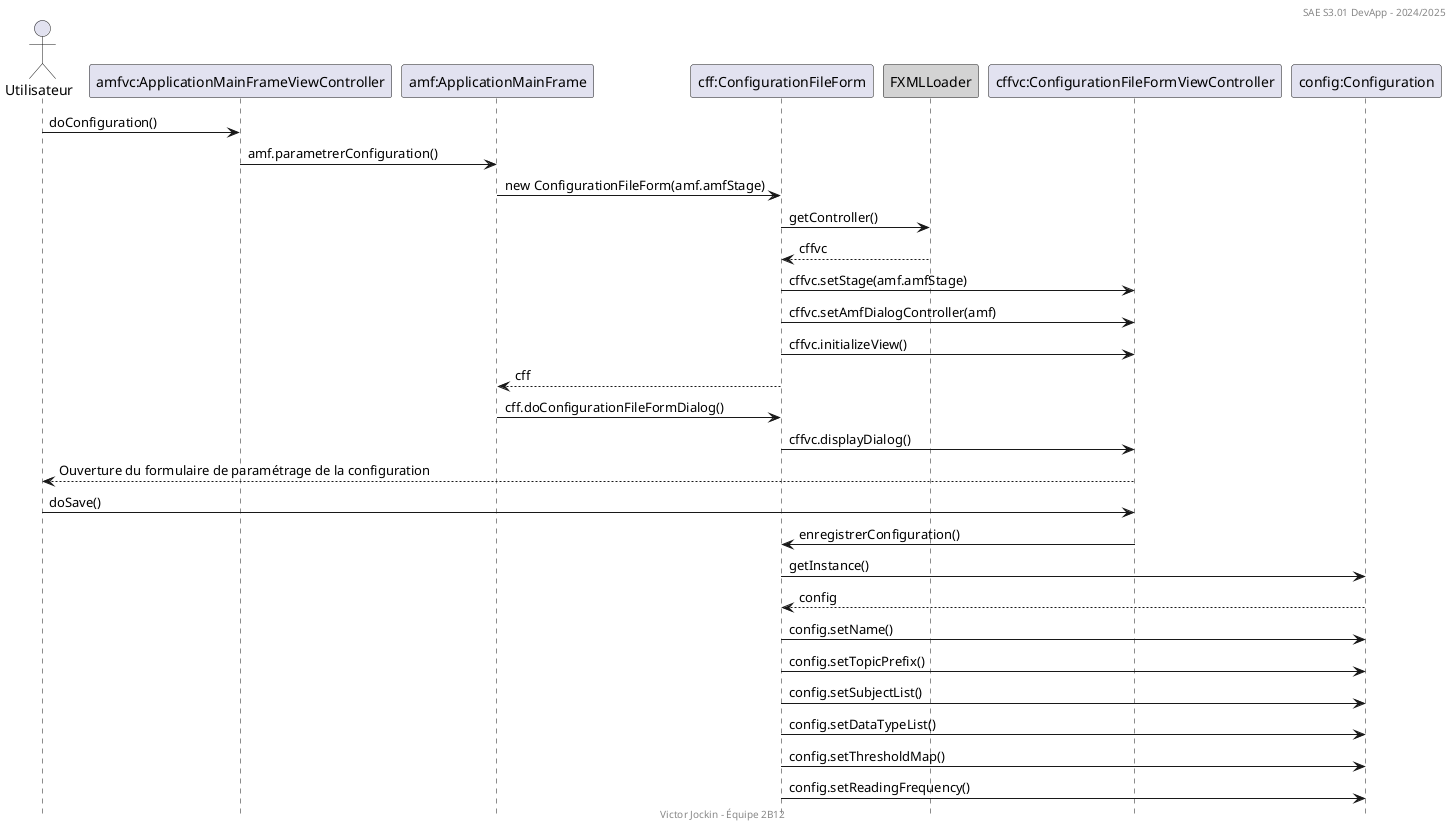 @startuml
header SAE S3.01 DevApp - 2024/2025
actor Utilisateur as u
participant "amfvc:ApplicationMainFrameViewController" as amfvc
participant "amf:ApplicationMainFrame" as amf
participant "cff:ConfigurationFileForm" as cff
participant FXMLLoader as fl #lightgrey
participant "cffvc:ConfigurationFileFormViewController" as cffvc
participant "config:Configuration" as config
u -> amfvc : doConfiguration()
amfvc -> amf : amf.parametrerConfiguration()
amf -> cff : new ConfigurationFileForm(amf.amfStage)
cff -> fl : getController()
cff <-- fl : cffvc
cff -> cffvc : cffvc.setStage(amf.amfStage)
cff -> cffvc : cffvc.setAmfDialogController(amf)
cff -> cffvc : cffvc.initializeView()
amf <-- cff : cff
amf -> cff : cff.doConfigurationFileFormDialog()
cff -> cffvc : cffvc.displayDialog()
u <-- cffvc : Ouverture du formulaire de paramétrage de la configuration
u -> cffvc : doSave()
cff <- cffvc : enregistrerConfiguration()
cff -> config : getInstance()
cff <-- config : config
cff -> config : config.setName()
cff -> config : config.setTopicPrefix()
cff -> config : config.setSubjectList()
cff -> config : config.setDataTypeList()
cff -> config : config.setThresholdMap()
cff -> config : config.setReadingFrequency()
hide footbox
footer Victor Jockin - Équipe 2B12
@enduml